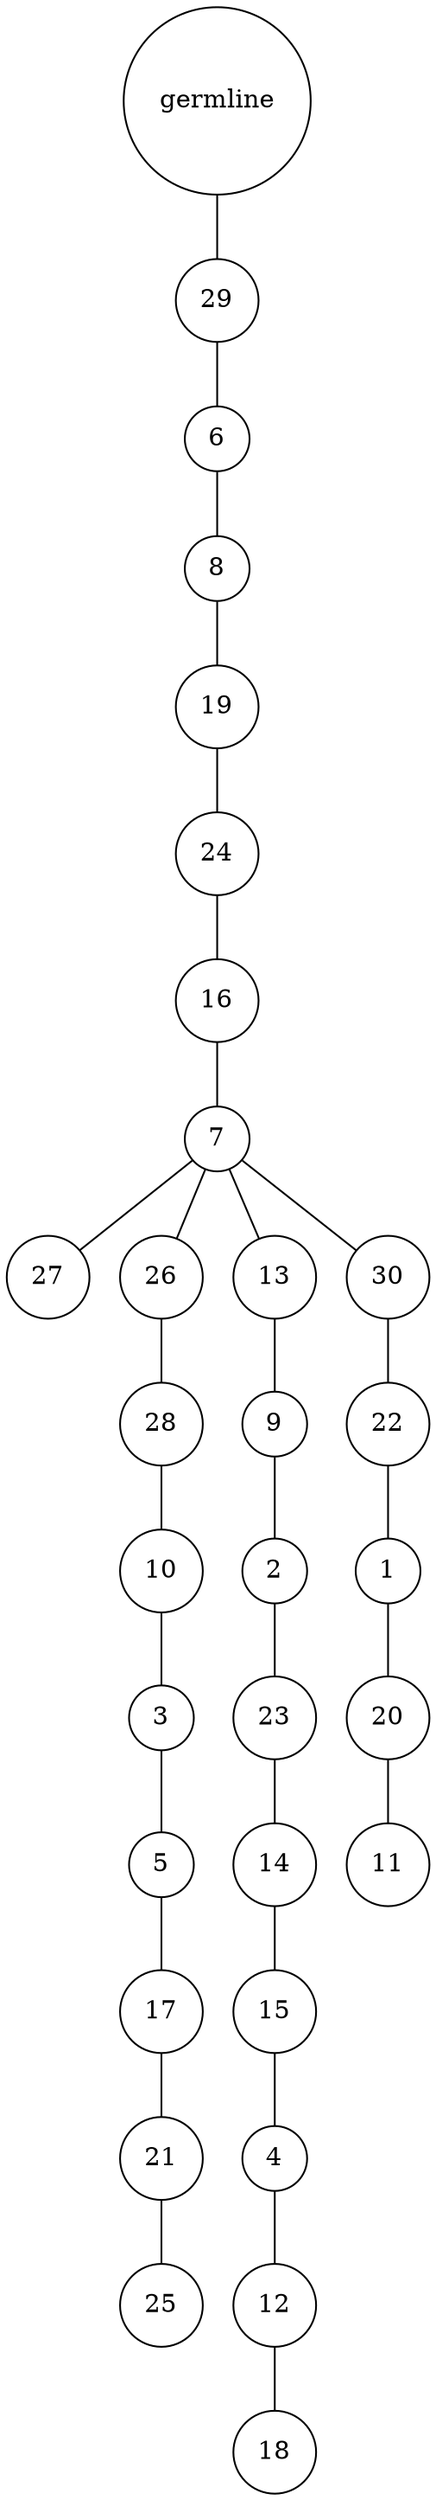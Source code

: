 graph {
	rankdir=UD;
	splines=line;
	node [shape=circle]
	"0x7f9727b01430" [label="germline"];
	"0x7f9727b01460" [label="29"];
	"0x7f9727b01430" -- "0x7f9727b01460" ;
	"0x7f9727b01490" [label="6"];
	"0x7f9727b01460" -- "0x7f9727b01490" ;
	"0x7f9727b014c0" [label="8"];
	"0x7f9727b01490" -- "0x7f9727b014c0" ;
	"0x7f9727b014f0" [label="19"];
	"0x7f9727b014c0" -- "0x7f9727b014f0" ;
	"0x7f9727b01520" [label="24"];
	"0x7f9727b014f0" -- "0x7f9727b01520" ;
	"0x7f9727b01550" [label="16"];
	"0x7f9727b01520" -- "0x7f9727b01550" ;
	"0x7f9727b01580" [label="7"];
	"0x7f9727b01550" -- "0x7f9727b01580" ;
	"0x7f9727b015b0" [label="27"];
	"0x7f9727b01580" -- "0x7f9727b015b0" ;
	"0x7f9727b015e0" [label="26"];
	"0x7f9727b01580" -- "0x7f9727b015e0" ;
	"0x7f9727b01610" [label="28"];
	"0x7f9727b015e0" -- "0x7f9727b01610" ;
	"0x7f9727b01640" [label="10"];
	"0x7f9727b01610" -- "0x7f9727b01640" ;
	"0x7f9727b01670" [label="3"];
	"0x7f9727b01640" -- "0x7f9727b01670" ;
	"0x7f9727b016a0" [label="5"];
	"0x7f9727b01670" -- "0x7f9727b016a0" ;
	"0x7f9727b016d0" [label="17"];
	"0x7f9727b016a0" -- "0x7f9727b016d0" ;
	"0x7f9727b01700" [label="21"];
	"0x7f9727b016d0" -- "0x7f9727b01700" ;
	"0x7f9727b01730" [label="25"];
	"0x7f9727b01700" -- "0x7f9727b01730" ;
	"0x7f9727b01760" [label="13"];
	"0x7f9727b01580" -- "0x7f9727b01760" ;
	"0x7f9727b01790" [label="9"];
	"0x7f9727b01760" -- "0x7f9727b01790" ;
	"0x7f9727b017c0" [label="2"];
	"0x7f9727b01790" -- "0x7f9727b017c0" ;
	"0x7f9727b017f0" [label="23"];
	"0x7f9727b017c0" -- "0x7f9727b017f0" ;
	"0x7f9727b01820" [label="14"];
	"0x7f9727b017f0" -- "0x7f9727b01820" ;
	"0x7f9727b01850" [label="15"];
	"0x7f9727b01820" -- "0x7f9727b01850" ;
	"0x7f9727b01880" [label="4"];
	"0x7f9727b01850" -- "0x7f9727b01880" ;
	"0x7f9727b018b0" [label="12"];
	"0x7f9727b01880" -- "0x7f9727b018b0" ;
	"0x7f9727b018e0" [label="18"];
	"0x7f9727b018b0" -- "0x7f9727b018e0" ;
	"0x7f9727b01910" [label="30"];
	"0x7f9727b01580" -- "0x7f9727b01910" ;
	"0x7f9727b01940" [label="22"];
	"0x7f9727b01910" -- "0x7f9727b01940" ;
	"0x7f9727b01970" [label="1"];
	"0x7f9727b01940" -- "0x7f9727b01970" ;
	"0x7f9727b019a0" [label="20"];
	"0x7f9727b01970" -- "0x7f9727b019a0" ;
	"0x7f9727b019d0" [label="11"];
	"0x7f9727b019a0" -- "0x7f9727b019d0" ;
}
